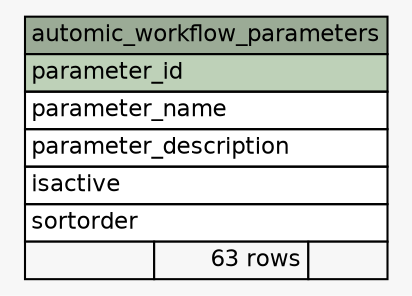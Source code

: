// dot 2.2.1 on Windows 10 10.0
// SchemaSpy rev 590
digraph "automic_workflow_parameters" {
  graph [
    rankdir="RL"
    bgcolor="#f7f7f7"
    nodesep="0.18"
    ranksep="0.46"
    fontname="Helvetica"
    fontsize="11"
  ];
  node [
    fontname="Helvetica"
    fontsize="11"
    shape="plaintext"
  ];
  edge [
    arrowsize="0.8"
  ];
  "automic_workflow_parameters" [
    label=<
    <TABLE BORDER="0" CELLBORDER="1" CELLSPACING="0" BGCOLOR="#ffffff">
      <TR><TD COLSPAN="3" BGCOLOR="#9bab96" ALIGN="CENTER">automic_workflow_parameters</TD></TR>
      <TR><TD PORT="parameter_id" COLSPAN="3" BGCOLOR="#bed1b8" ALIGN="LEFT">parameter_id</TD></TR>
      <TR><TD PORT="parameter_name" COLSPAN="3" ALIGN="LEFT">parameter_name</TD></TR>
      <TR><TD PORT="parameter_description" COLSPAN="3" ALIGN="LEFT">parameter_description</TD></TR>
      <TR><TD PORT="isactive" COLSPAN="3" ALIGN="LEFT">isactive</TD></TR>
      <TR><TD PORT="sortorder" COLSPAN="3" ALIGN="LEFT">sortorder</TD></TR>
      <TR><TD ALIGN="LEFT" BGCOLOR="#f7f7f7">  </TD><TD ALIGN="RIGHT" BGCOLOR="#f7f7f7">63 rows</TD><TD ALIGN="RIGHT" BGCOLOR="#f7f7f7">  </TD></TR>
    </TABLE>>
    URL="tables/automic_workflow_parameters.html"
    tooltip="automic_workflow_parameters"
  ];
}
